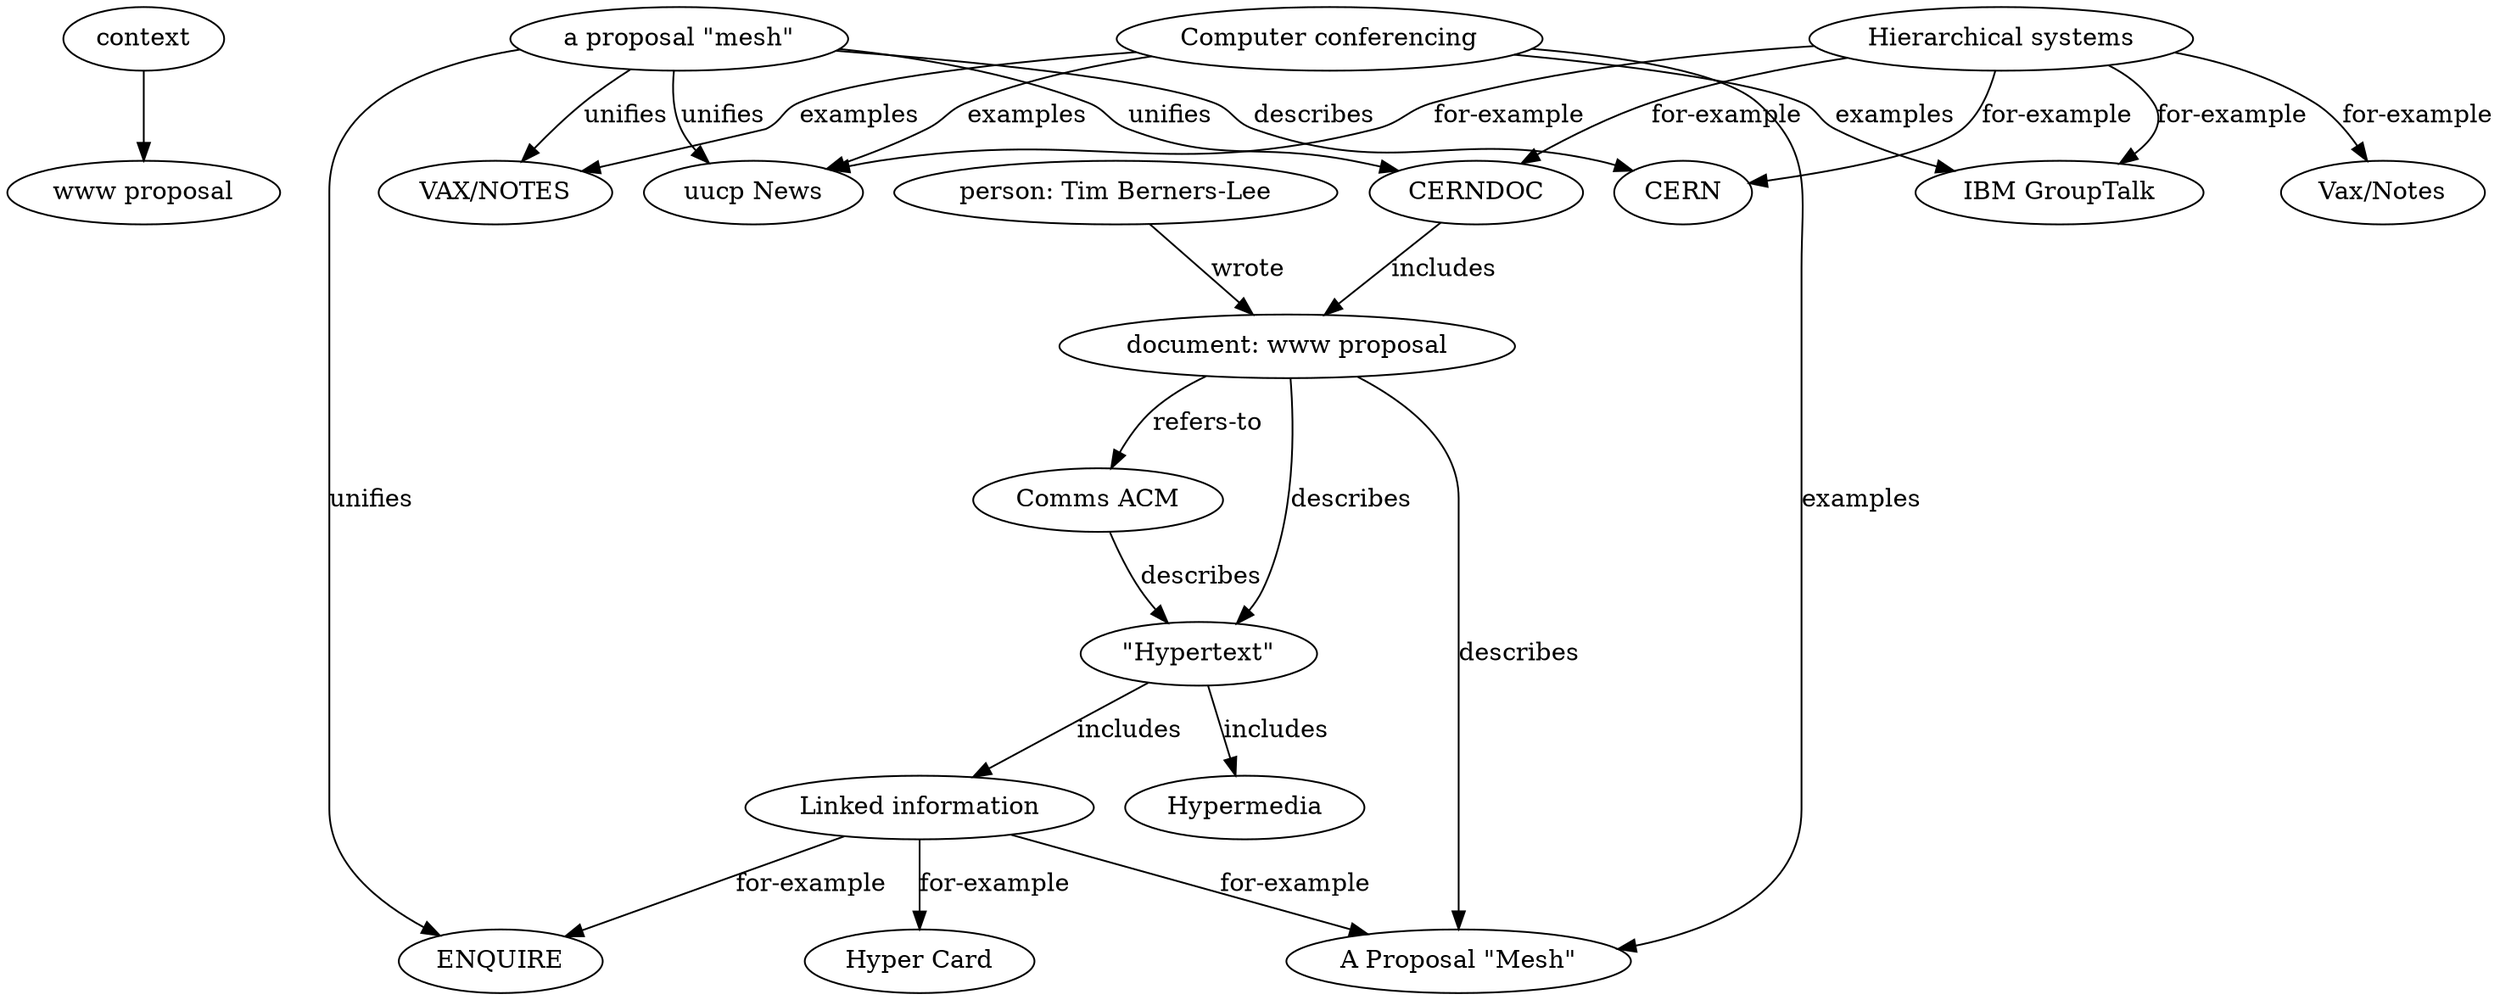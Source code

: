 digraph g {
"context" -> "www proposal"
"document: www proposal" -> "\"Hypertext\"" [label="describes",arrowhead=normal]
"document: www proposal" -> "A Proposal \"Mesh\"" [label="describes",arrowhead=normal]
"document: www proposal" -> "Comms ACM" [label="refers-to",arrowhead=normal]
"Comms ACM" -> "\"Hypertext\"" [label="describes",arrowhead=normal]
"\"Hypertext\"" -> "Linked information" [label="includes",arrowhead=normal]
"\"Hypertext\"" -> "Hypermedia" [label="includes",arrowhead=normal]
"Linked information" -> "Hyper Card" [label="for-example",arrowhead=normal]
"Linked information" -> "ENQUIRE" [label="for-example",arrowhead=normal]
"Linked information" -> "A Proposal \"Mesh\"" [label="for-example",arrowhead=normal]
"a proposal \"mesh\"" -> "CERN" [label="describes",arrowhead=normal]
"a proposal \"mesh\"" -> "ENQUIRE" [label="unifies",arrowhead=normal]
"a proposal \"mesh\"" -> "VAX/NOTES" [label="unifies",arrowhead=normal]
"a proposal \"mesh\"" -> "uucp News" [label="unifies",arrowhead=normal]
"a proposal \"mesh\"" -> "CERNDOC" [label="unifies",arrowhead=normal]
"Computer conferencing" -> "IBM GroupTalk" [label="examples",arrowhead=normal]
"Computer conferencing" -> "uucp News" [label="examples",arrowhead=normal]
"Computer conferencing" -> "VAX/NOTES" [label="examples",arrowhead=normal]
"Computer conferencing" -> "A Proposal \"Mesh\"" [label="examples",arrowhead=normal]
"Hierarchical systems" -> "CERN" [label="for-example",arrowhead=normal]
"Hierarchical systems" -> "CERNDOC" [label="for-example",arrowhead=normal]
"Hierarchical systems" -> "Vax/Notes" [label="for-example",arrowhead=normal]
"Hierarchical systems" -> "uucp News" [label="for-example",arrowhead=normal]
"Hierarchical systems" -> "IBM GroupTalk" [label="for-example",arrowhead=normal]
"CERNDOC" -> "document: www proposal" [label="includes",arrowhead=normal]
"person: Tim Berners-Lee" -> "document: www proposal" [label="wrote",arrowhead=normal]
}
